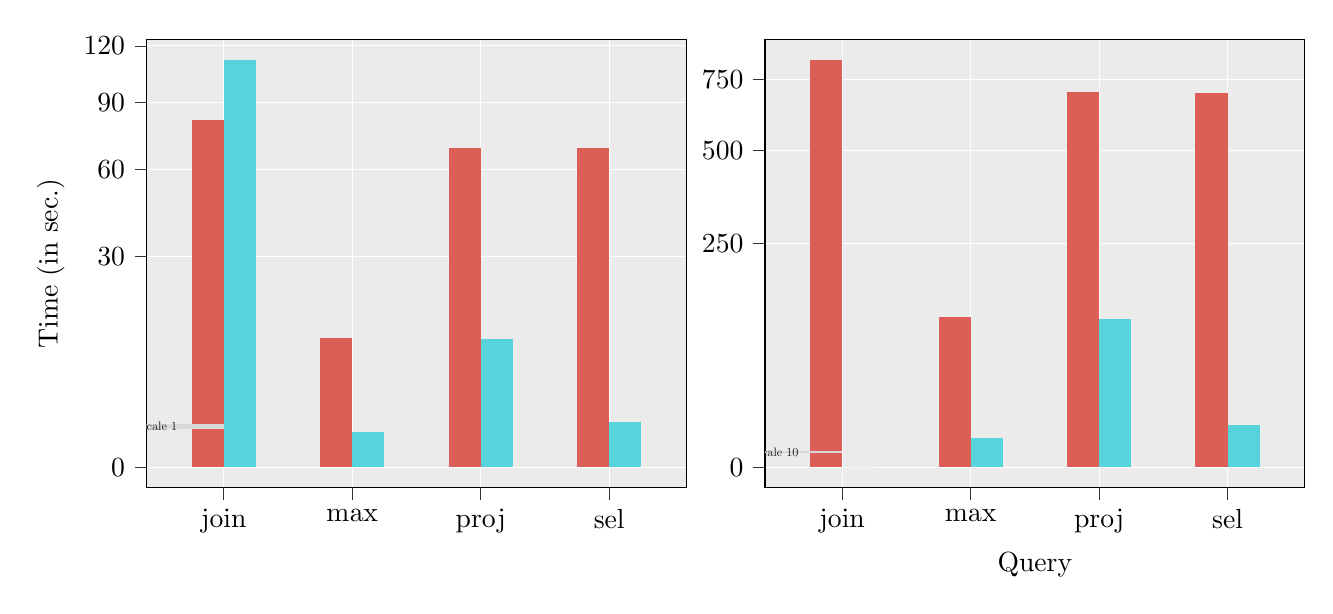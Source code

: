 % This file was created by tikzplotlib v0.9.9.
\begin{tikzpicture}

\definecolor{color0}{rgb}{0.341,0.827,0.859}
\definecolor{color1}{rgb}{0.859,0.373,0.341}

\begin{groupplot}[group style={group size=2 by 1}]
\nextgroupplot[
axis background/.style={fill=white!92.157!black},
tick align=outside,
tick pos=left,
x grid style={white},
xmajorgrids,
xmin=0.4, xmax=4.6,
xminorgrids,
xtick style={color=white!20!black},
xtick={1,2,3,4},
xticklabels={join,max,proj,sel},
y grid style={white},
ylabel={Time (in sec.)},
ymajorgrids,
ymin=-0.529, ymax=11.119,
yminorgrids,
ytick style={color=white!20!black},
ytick={0,5.477,7.746,9.487,10.954},
yticklabels={0,30,60,90,120}
]
\path [fill=color0, line width=0.354pt]
(axis cs:1,0)
--(axis cs:1,10.589)
--(axis cs:1.25,10.589)
--(axis cs:1.25,0)
--cycle;
\path [fill=color1, line width=0.354pt]
(axis cs:0.75,0)
--(axis cs:0.75,9.032)
--(axis cs:1,9.032)
--(axis cs:1,0)
--cycle;
\path [fill=color0, line width=0.354pt]
(axis cs:2,0)
--(axis cs:2,0.909)
--(axis cs:2.25,0.909)
--(axis cs:2.25,0)
--cycle;
\path [fill=color1, line width=0.354pt]
(axis cs:1.75,0)
--(axis cs:1.75,3.356)
--(axis cs:2,3.356)
--(axis cs:2,0)
--cycle;
\path [fill=color0, line width=0.354pt]
(axis cs:3,0)
--(axis cs:3,3.328)
--(axis cs:3.25,3.328)
--(axis cs:3.25,0)
--cycle;
\path [fill=color1, line width=0.354pt]
(axis cs:2.75,0)
--(axis cs:2.75,8.297)
--(axis cs:3,8.297)
--(axis cs:3,0)
--cycle;
\path [fill=color0, line width=0.354pt]
(axis cs:4,0)
--(axis cs:4,1.176)
--(axis cs:4.25,1.176)
--(axis cs:4.25,0)
--cycle;
\path [fill=color1, line width=0.354pt]
(axis cs:3.75,0)
--(axis cs:3.75,8.294)
--(axis cs:4,8.294)
--(axis cs:4,0)
--cycle;

\path [draw=none, fill=white!85.098!black]
(axis cs:0,1)
--(axis cs:1,1)
--(axis cs:1,1.129)
--(axis cs:0,1.129)
--cycle;
\draw (axis cs:0.5,1.064) node[
  scale=0.44,
  text=white!10.196!black,
  rotate=0.0
]{scale 1};

\nextgroupplot[
axis background/.style={fill=white!92.157!black},
tick align=outside,
tick pos=left,
x grid style={white},
xlabel={Query},
xmajorgrids,
xmin=0.4, xmax=4.6,
xminorgrids,
xtick style={color=white!20!black},
xtick={1,2,3,4},
xticklabels={join,max,proj,sel},
y grid style={white},
ymajorgrids,
ymin=-1.438, ymax=30.197,
yminorgrids,
ytick style={color=white!20!black},
ytick={0,15.811,22.361,27.386},
yticklabels={0,250,500,750}
]
\path [fill=color0, line width=0.354pt]
(axis cs:1,0)
--(axis cs:1,0)
--(axis cs:1.25,0)
--(axis cs:1.25,0)
--cycle;
\path [fill=color1, line width=0.354pt]
(axis cs:0.75,0)
--(axis cs:0.75,28.759)
--(axis cs:1,28.759)
--(axis cs:1,0)
--cycle;
\path [fill=color0, line width=0.354pt]
(axis cs:2,0)
--(axis cs:2,2.04)
--(axis cs:2.25,2.04)
--(axis cs:2.25,0)
--cycle;
\path [fill=color1, line width=0.354pt]
(axis cs:1.75,0)
--(axis cs:1.75,10.611)
--(axis cs:2,10.611)
--(axis cs:2,0)
--cycle;
\path [fill=color0, line width=0.354pt]
(axis cs:3,0)
--(axis cs:3,10.502)
--(axis cs:3.25,10.502)
--(axis cs:3.25,0)
--cycle;
\path [fill=color1, line width=0.354pt]
(axis cs:2.75,0)
--(axis cs:2.75,26.522)
--(axis cs:3,26.522)
--(axis cs:3,0)
--cycle;
\path [fill=color0, line width=0.354pt]
(axis cs:4,0)
--(axis cs:4,3.018)
--(axis cs:4.25,3.018)
--(axis cs:4.25,0)
--cycle;
\path [fill=color1, line width=0.354pt]
(axis cs:3.75,0)
--(axis cs:3.75,26.448)
--(axis cs:4,26.448)
--(axis cs:4,0)
--cycle;

\path [draw=none, fill=white!85.098!black]
(axis cs:0,1)
--(axis cs:1,1)
--(axis cs:1,1.129)
--(axis cs:0,1.129)
--cycle;
\draw (axis cs:0.5,1.064) node[
  scale=0.44,
  text=white!10.196!black,
  rotate=0.0
]{scale 10};
\end{groupplot}

\end{tikzpicture}
